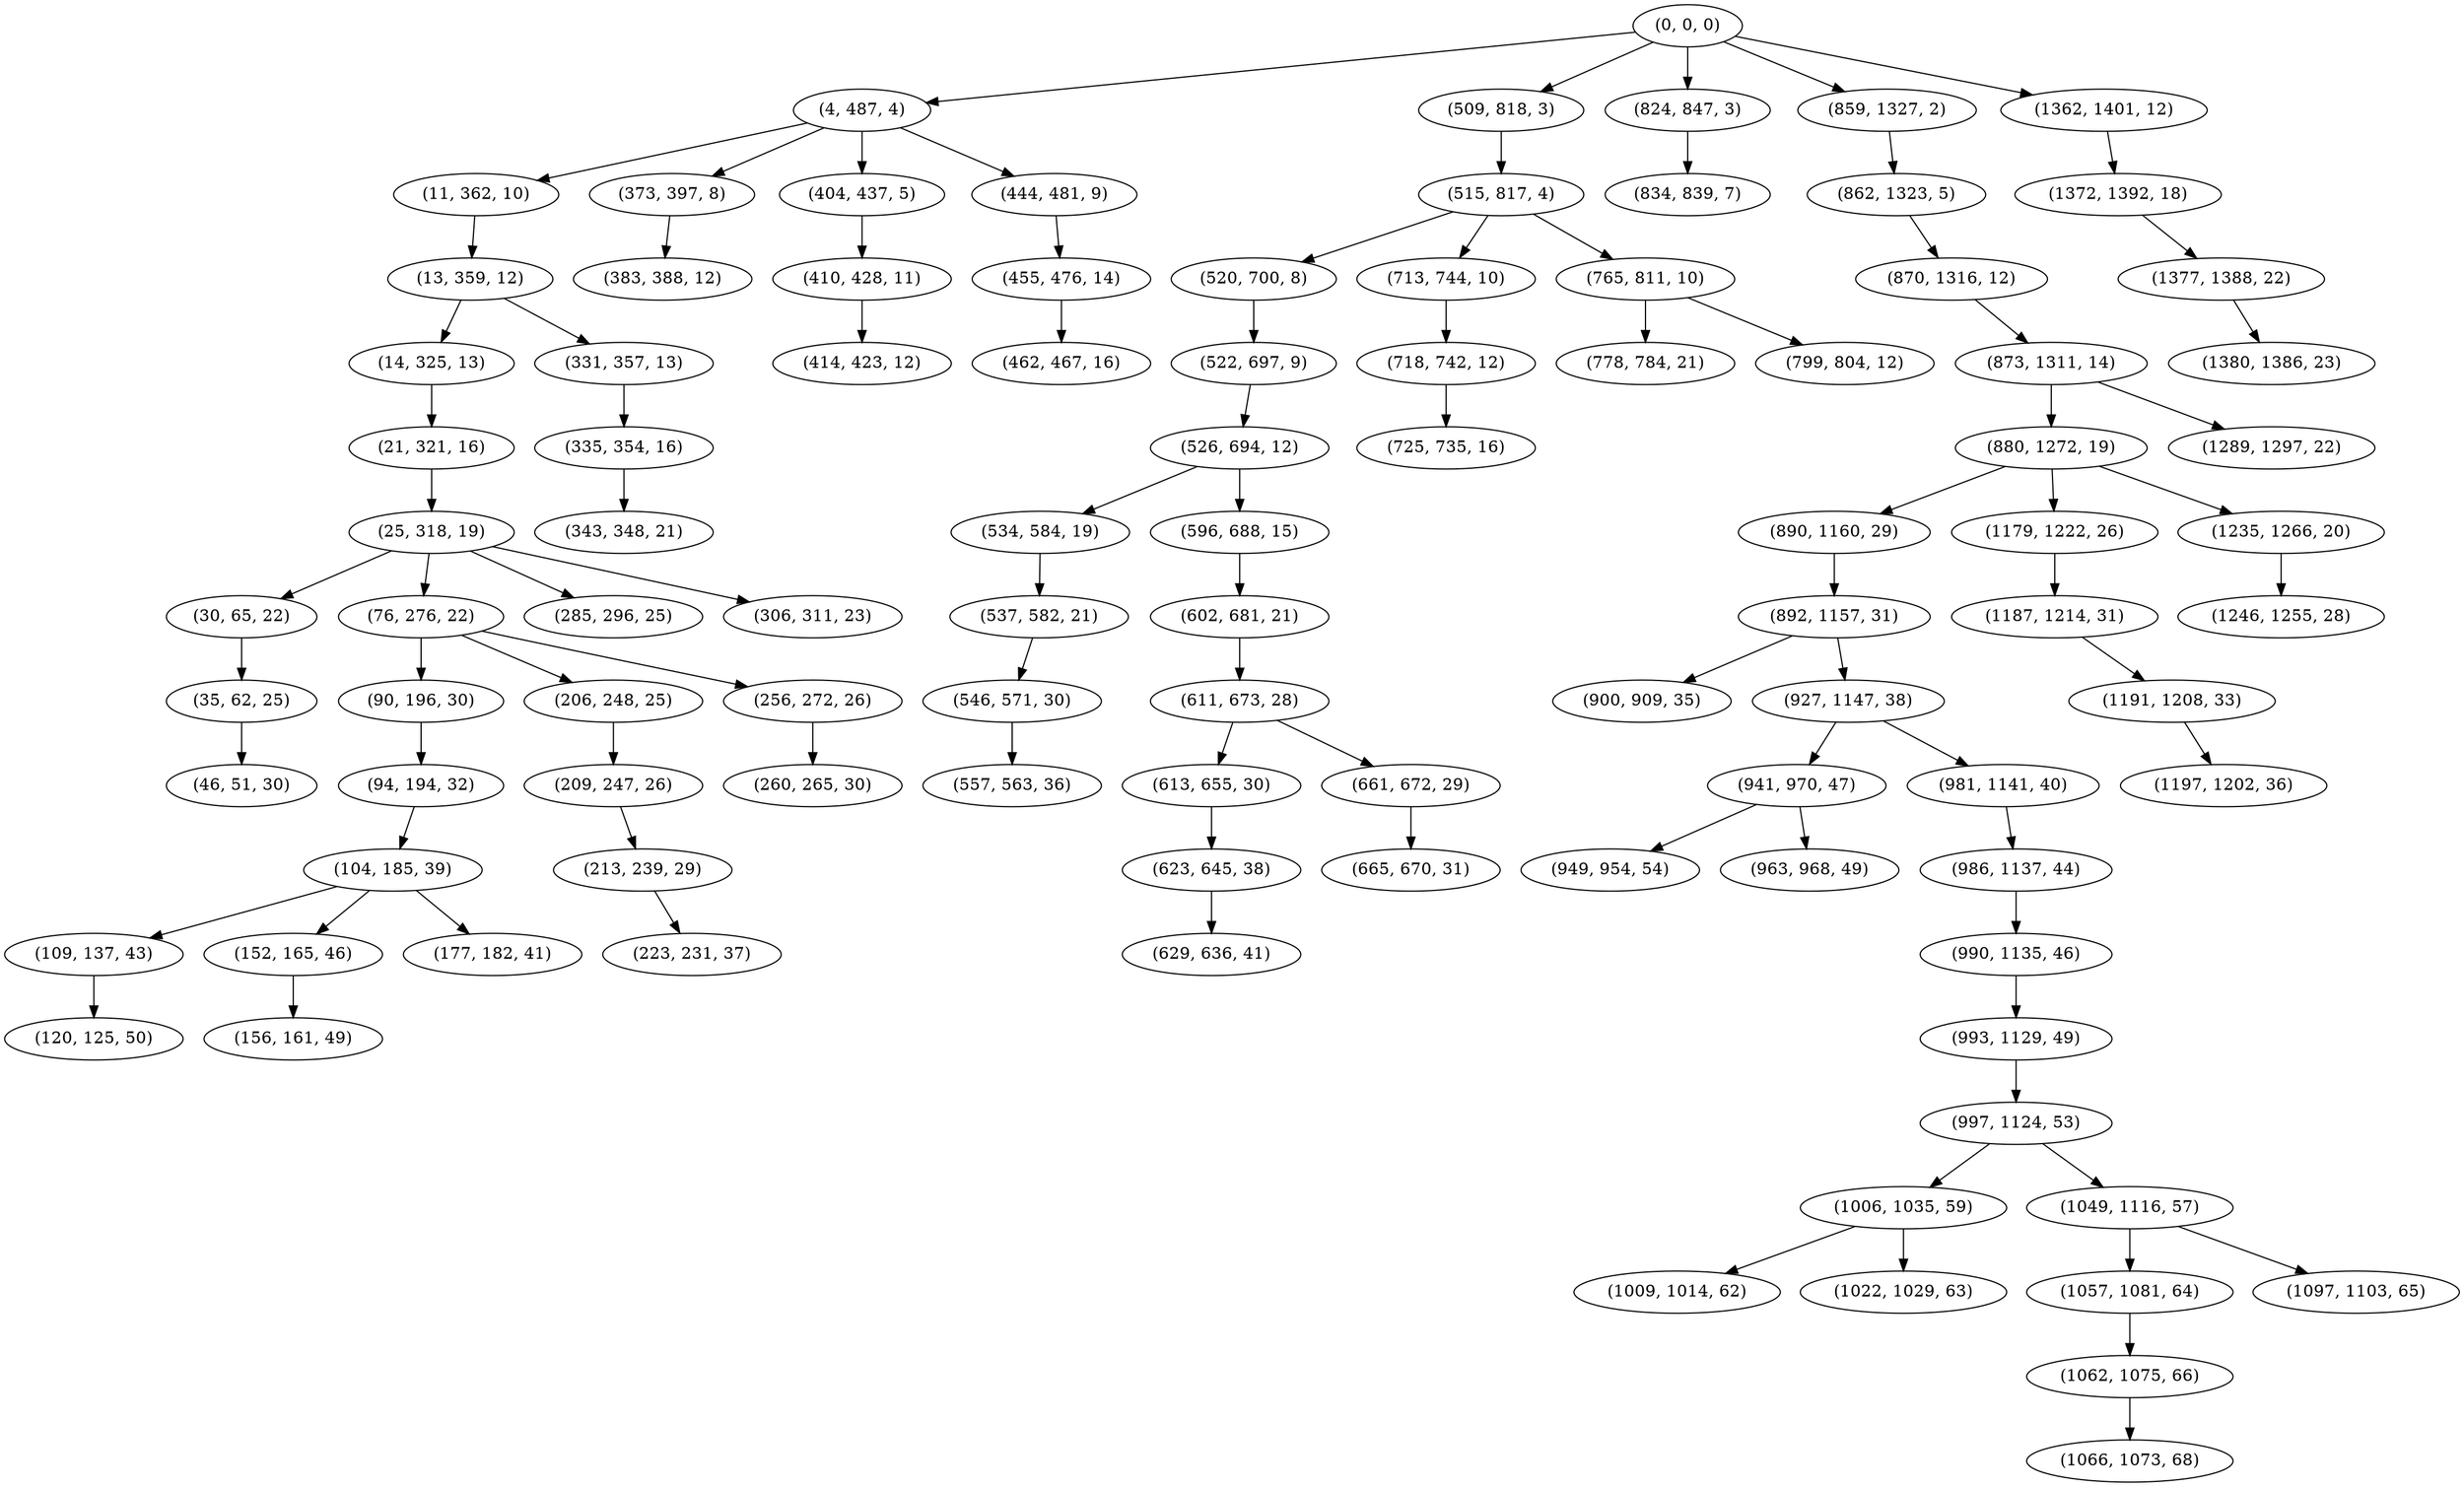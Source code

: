 digraph tree {
    "(0, 0, 0)";
    "(4, 487, 4)";
    "(11, 362, 10)";
    "(13, 359, 12)";
    "(14, 325, 13)";
    "(21, 321, 16)";
    "(25, 318, 19)";
    "(30, 65, 22)";
    "(35, 62, 25)";
    "(46, 51, 30)";
    "(76, 276, 22)";
    "(90, 196, 30)";
    "(94, 194, 32)";
    "(104, 185, 39)";
    "(109, 137, 43)";
    "(120, 125, 50)";
    "(152, 165, 46)";
    "(156, 161, 49)";
    "(177, 182, 41)";
    "(206, 248, 25)";
    "(209, 247, 26)";
    "(213, 239, 29)";
    "(223, 231, 37)";
    "(256, 272, 26)";
    "(260, 265, 30)";
    "(285, 296, 25)";
    "(306, 311, 23)";
    "(331, 357, 13)";
    "(335, 354, 16)";
    "(343, 348, 21)";
    "(373, 397, 8)";
    "(383, 388, 12)";
    "(404, 437, 5)";
    "(410, 428, 11)";
    "(414, 423, 12)";
    "(444, 481, 9)";
    "(455, 476, 14)";
    "(462, 467, 16)";
    "(509, 818, 3)";
    "(515, 817, 4)";
    "(520, 700, 8)";
    "(522, 697, 9)";
    "(526, 694, 12)";
    "(534, 584, 19)";
    "(537, 582, 21)";
    "(546, 571, 30)";
    "(557, 563, 36)";
    "(596, 688, 15)";
    "(602, 681, 21)";
    "(611, 673, 28)";
    "(613, 655, 30)";
    "(623, 645, 38)";
    "(629, 636, 41)";
    "(661, 672, 29)";
    "(665, 670, 31)";
    "(713, 744, 10)";
    "(718, 742, 12)";
    "(725, 735, 16)";
    "(765, 811, 10)";
    "(778, 784, 21)";
    "(799, 804, 12)";
    "(824, 847, 3)";
    "(834, 839, 7)";
    "(859, 1327, 2)";
    "(862, 1323, 5)";
    "(870, 1316, 12)";
    "(873, 1311, 14)";
    "(880, 1272, 19)";
    "(890, 1160, 29)";
    "(892, 1157, 31)";
    "(900, 909, 35)";
    "(927, 1147, 38)";
    "(941, 970, 47)";
    "(949, 954, 54)";
    "(963, 968, 49)";
    "(981, 1141, 40)";
    "(986, 1137, 44)";
    "(990, 1135, 46)";
    "(993, 1129, 49)";
    "(997, 1124, 53)";
    "(1006, 1035, 59)";
    "(1009, 1014, 62)";
    "(1022, 1029, 63)";
    "(1049, 1116, 57)";
    "(1057, 1081, 64)";
    "(1062, 1075, 66)";
    "(1066, 1073, 68)";
    "(1097, 1103, 65)";
    "(1179, 1222, 26)";
    "(1187, 1214, 31)";
    "(1191, 1208, 33)";
    "(1197, 1202, 36)";
    "(1235, 1266, 20)";
    "(1246, 1255, 28)";
    "(1289, 1297, 22)";
    "(1362, 1401, 12)";
    "(1372, 1392, 18)";
    "(1377, 1388, 22)";
    "(1380, 1386, 23)";
    "(0, 0, 0)" -> "(4, 487, 4)";
    "(0, 0, 0)" -> "(509, 818, 3)";
    "(0, 0, 0)" -> "(824, 847, 3)";
    "(0, 0, 0)" -> "(859, 1327, 2)";
    "(0, 0, 0)" -> "(1362, 1401, 12)";
    "(4, 487, 4)" -> "(11, 362, 10)";
    "(4, 487, 4)" -> "(373, 397, 8)";
    "(4, 487, 4)" -> "(404, 437, 5)";
    "(4, 487, 4)" -> "(444, 481, 9)";
    "(11, 362, 10)" -> "(13, 359, 12)";
    "(13, 359, 12)" -> "(14, 325, 13)";
    "(13, 359, 12)" -> "(331, 357, 13)";
    "(14, 325, 13)" -> "(21, 321, 16)";
    "(21, 321, 16)" -> "(25, 318, 19)";
    "(25, 318, 19)" -> "(30, 65, 22)";
    "(25, 318, 19)" -> "(76, 276, 22)";
    "(25, 318, 19)" -> "(285, 296, 25)";
    "(25, 318, 19)" -> "(306, 311, 23)";
    "(30, 65, 22)" -> "(35, 62, 25)";
    "(35, 62, 25)" -> "(46, 51, 30)";
    "(76, 276, 22)" -> "(90, 196, 30)";
    "(76, 276, 22)" -> "(206, 248, 25)";
    "(76, 276, 22)" -> "(256, 272, 26)";
    "(90, 196, 30)" -> "(94, 194, 32)";
    "(94, 194, 32)" -> "(104, 185, 39)";
    "(104, 185, 39)" -> "(109, 137, 43)";
    "(104, 185, 39)" -> "(152, 165, 46)";
    "(104, 185, 39)" -> "(177, 182, 41)";
    "(109, 137, 43)" -> "(120, 125, 50)";
    "(152, 165, 46)" -> "(156, 161, 49)";
    "(206, 248, 25)" -> "(209, 247, 26)";
    "(209, 247, 26)" -> "(213, 239, 29)";
    "(213, 239, 29)" -> "(223, 231, 37)";
    "(256, 272, 26)" -> "(260, 265, 30)";
    "(331, 357, 13)" -> "(335, 354, 16)";
    "(335, 354, 16)" -> "(343, 348, 21)";
    "(373, 397, 8)" -> "(383, 388, 12)";
    "(404, 437, 5)" -> "(410, 428, 11)";
    "(410, 428, 11)" -> "(414, 423, 12)";
    "(444, 481, 9)" -> "(455, 476, 14)";
    "(455, 476, 14)" -> "(462, 467, 16)";
    "(509, 818, 3)" -> "(515, 817, 4)";
    "(515, 817, 4)" -> "(520, 700, 8)";
    "(515, 817, 4)" -> "(713, 744, 10)";
    "(515, 817, 4)" -> "(765, 811, 10)";
    "(520, 700, 8)" -> "(522, 697, 9)";
    "(522, 697, 9)" -> "(526, 694, 12)";
    "(526, 694, 12)" -> "(534, 584, 19)";
    "(526, 694, 12)" -> "(596, 688, 15)";
    "(534, 584, 19)" -> "(537, 582, 21)";
    "(537, 582, 21)" -> "(546, 571, 30)";
    "(546, 571, 30)" -> "(557, 563, 36)";
    "(596, 688, 15)" -> "(602, 681, 21)";
    "(602, 681, 21)" -> "(611, 673, 28)";
    "(611, 673, 28)" -> "(613, 655, 30)";
    "(611, 673, 28)" -> "(661, 672, 29)";
    "(613, 655, 30)" -> "(623, 645, 38)";
    "(623, 645, 38)" -> "(629, 636, 41)";
    "(661, 672, 29)" -> "(665, 670, 31)";
    "(713, 744, 10)" -> "(718, 742, 12)";
    "(718, 742, 12)" -> "(725, 735, 16)";
    "(765, 811, 10)" -> "(778, 784, 21)";
    "(765, 811, 10)" -> "(799, 804, 12)";
    "(824, 847, 3)" -> "(834, 839, 7)";
    "(859, 1327, 2)" -> "(862, 1323, 5)";
    "(862, 1323, 5)" -> "(870, 1316, 12)";
    "(870, 1316, 12)" -> "(873, 1311, 14)";
    "(873, 1311, 14)" -> "(880, 1272, 19)";
    "(873, 1311, 14)" -> "(1289, 1297, 22)";
    "(880, 1272, 19)" -> "(890, 1160, 29)";
    "(880, 1272, 19)" -> "(1179, 1222, 26)";
    "(880, 1272, 19)" -> "(1235, 1266, 20)";
    "(890, 1160, 29)" -> "(892, 1157, 31)";
    "(892, 1157, 31)" -> "(900, 909, 35)";
    "(892, 1157, 31)" -> "(927, 1147, 38)";
    "(927, 1147, 38)" -> "(941, 970, 47)";
    "(927, 1147, 38)" -> "(981, 1141, 40)";
    "(941, 970, 47)" -> "(949, 954, 54)";
    "(941, 970, 47)" -> "(963, 968, 49)";
    "(981, 1141, 40)" -> "(986, 1137, 44)";
    "(986, 1137, 44)" -> "(990, 1135, 46)";
    "(990, 1135, 46)" -> "(993, 1129, 49)";
    "(993, 1129, 49)" -> "(997, 1124, 53)";
    "(997, 1124, 53)" -> "(1006, 1035, 59)";
    "(997, 1124, 53)" -> "(1049, 1116, 57)";
    "(1006, 1035, 59)" -> "(1009, 1014, 62)";
    "(1006, 1035, 59)" -> "(1022, 1029, 63)";
    "(1049, 1116, 57)" -> "(1057, 1081, 64)";
    "(1049, 1116, 57)" -> "(1097, 1103, 65)";
    "(1057, 1081, 64)" -> "(1062, 1075, 66)";
    "(1062, 1075, 66)" -> "(1066, 1073, 68)";
    "(1179, 1222, 26)" -> "(1187, 1214, 31)";
    "(1187, 1214, 31)" -> "(1191, 1208, 33)";
    "(1191, 1208, 33)" -> "(1197, 1202, 36)";
    "(1235, 1266, 20)" -> "(1246, 1255, 28)";
    "(1362, 1401, 12)" -> "(1372, 1392, 18)";
    "(1372, 1392, 18)" -> "(1377, 1388, 22)";
    "(1377, 1388, 22)" -> "(1380, 1386, 23)";
}
